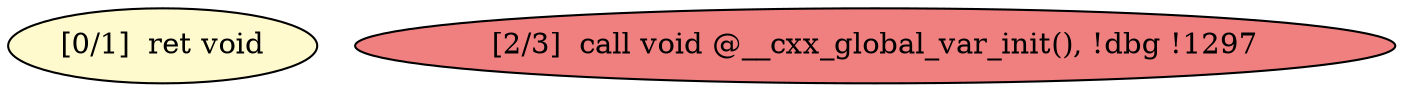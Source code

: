 
digraph G {


node368 [fillcolor=lemonchiffon,label="[0/1]  ret void",shape=ellipse,style=filled ]
node367 [fillcolor=lightcoral,label="[2/3]  call void @__cxx_global_var_init(), !dbg !1297",shape=ellipse,style=filled ]



}

